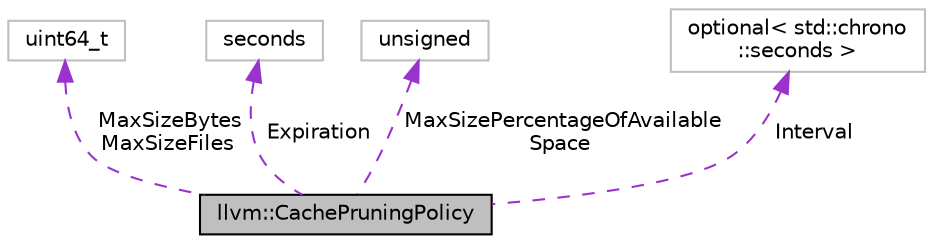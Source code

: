 digraph "llvm::CachePruningPolicy"
{
 // LATEX_PDF_SIZE
  bgcolor="transparent";
  edge [fontname="Helvetica",fontsize="10",labelfontname="Helvetica",labelfontsize="10"];
  node [fontname="Helvetica",fontsize="10",shape=record];
  Node1 [label="llvm::CachePruningPolicy",height=0.2,width=0.4,color="black", fillcolor="grey75", style="filled", fontcolor="black",tooltip="Policy for the pruneCache() function."];
  Node2 -> Node1 [dir="back",color="darkorchid3",fontsize="10",style="dashed",label=" MaxSizeBytes\nMaxSizeFiles" ,fontname="Helvetica"];
  Node2 [label="uint64_t",height=0.2,width=0.4,color="grey75",tooltip=" "];
  Node3 -> Node1 [dir="back",color="darkorchid3",fontsize="10",style="dashed",label=" Expiration" ,fontname="Helvetica"];
  Node3 [label="seconds",height=0.2,width=0.4,color="grey75",tooltip=" "];
  Node4 -> Node1 [dir="back",color="darkorchid3",fontsize="10",style="dashed",label=" MaxSizePercentageOfAvailable\lSpace" ,fontname="Helvetica"];
  Node4 [label="unsigned",height=0.2,width=0.4,color="grey75",tooltip=" "];
  Node5 -> Node1 [dir="back",color="darkorchid3",fontsize="10",style="dashed",label=" Interval" ,fontname="Helvetica"];
  Node5 [label="optional\< std::chrono\l::seconds \>",height=0.2,width=0.4,color="grey75",tooltip=" "];
}
